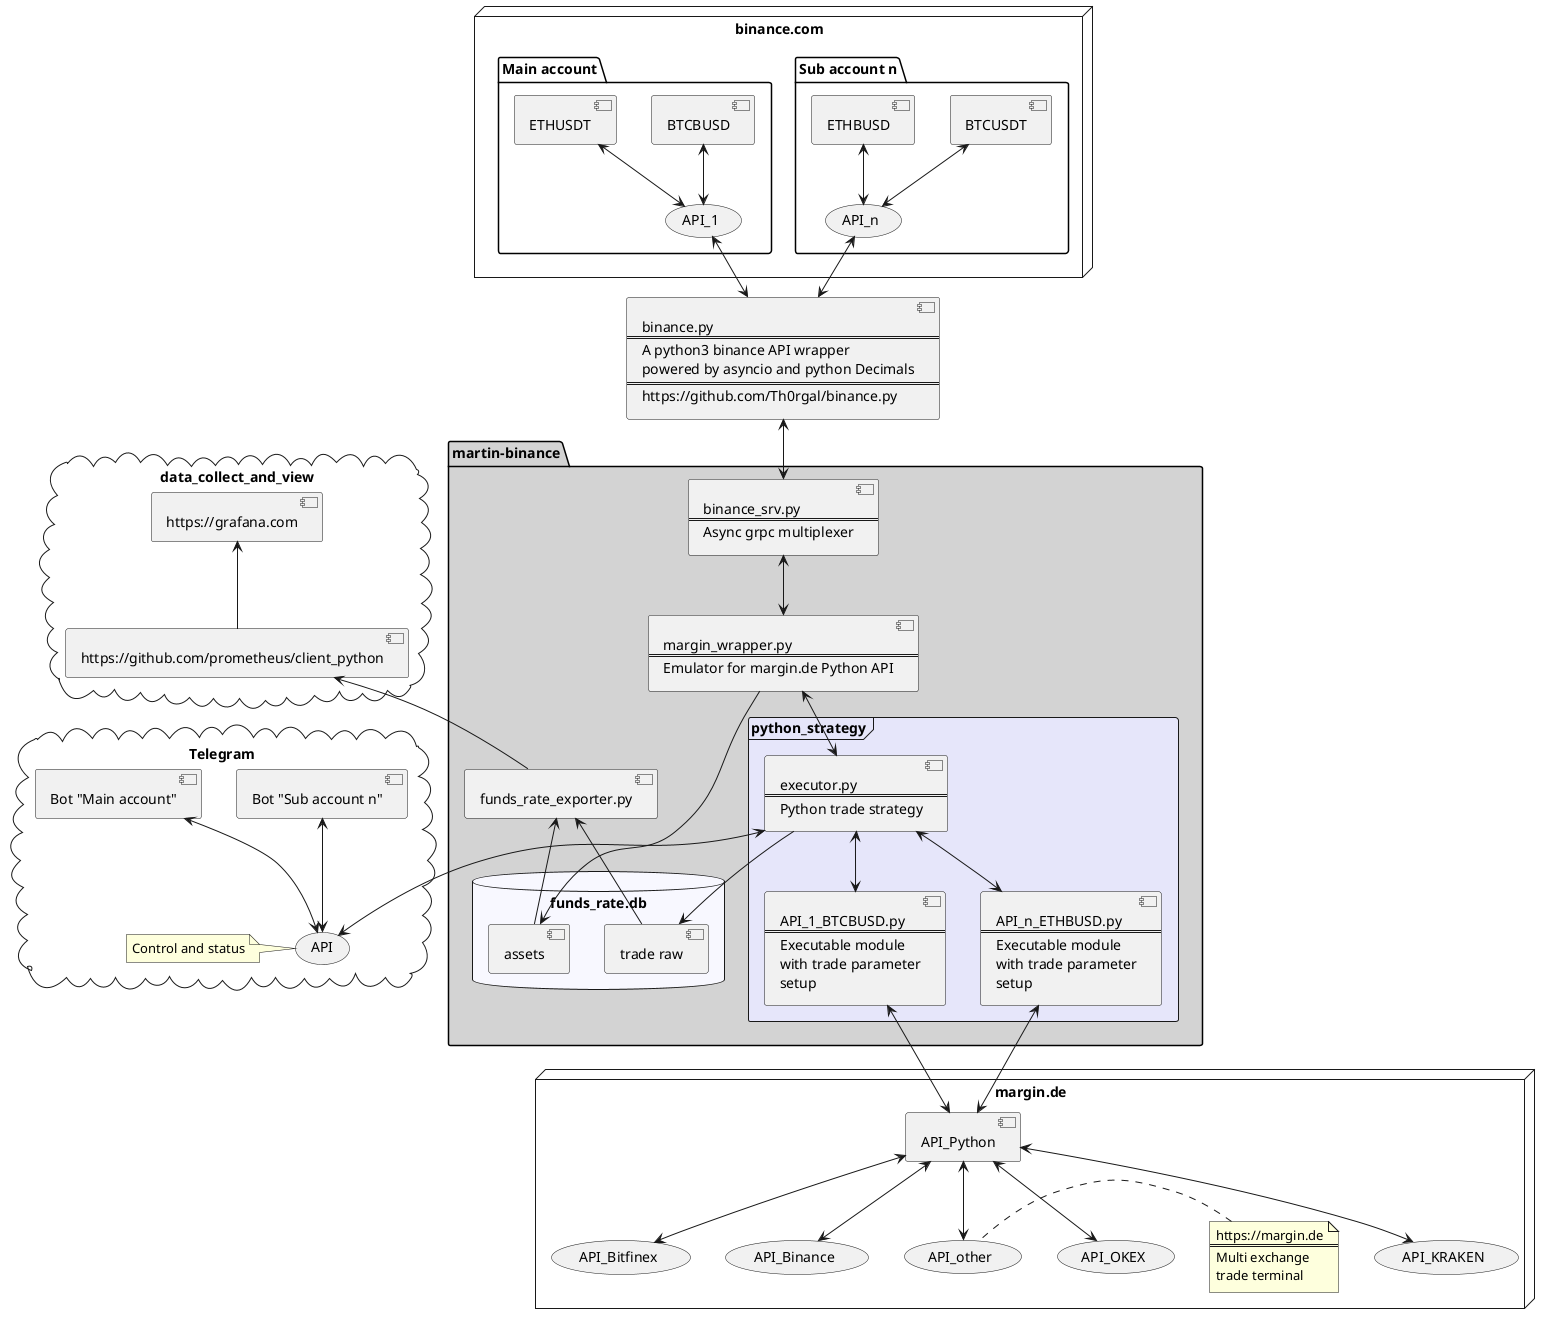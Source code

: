 @startuml
'https://plantuml.com/component-diagram

node "binance.com" {
    package "Sub account n" {
        [BTCUSDT] <--> (API_n)
        [ETHBUSD] <--> (API_n)
  }
    package "Main account" {
        [BTCBUSD] <--> (API_1)
        [ETHUSDT] <--> (API_1)
  }
}

component b2 [binance.py
===
A python3 binance API wrapper
powered by asyncio and python Decimals
===
https://github.com/Th0rgal/binance.py
]

package "martin-binance" #D3D3D3 {
    [funds_rate_exporter.py] as exp
    database funds_rate.db #F8F8FF {
    [assets] -up-> exp
    [trade raw] -up-> exp
    }
    component bs [
        binance_srv.py
        ===
        Async grpc multiplexer
    ]
    component mw [
        margin_wrapper.py
        ===
        Emulator for margin.de Python API
    ]
    frame python_strategy #E6E6FA {
        component ex [
            executor.py
            ===
            Python trade strategy
        ]
        component c1 [
            API_1_BTCBUSD.py
            ===
            Executable module
            with trade parameter
            setup
        ]
        component cn [
            API_n_ETHBUSD.py
            ===
            Executable module
            with trade parameter
            setup
        ]
   }
[mw] <-up-> [bs]
[ex] <-up-> [mw]
[c1] <-up-> [ex]
[cn] <-up-> [ex]
}

cloud Telegram {
    [Bot "Sub account n"] <-down-> (API)
    [Bot "Main account"] <-down-> (API)
    note left of API : Control and status
}

cloud data_collect_and_view {
[https://grafana.com] as gr
[https://github.com/prometheus/client_python] as prom
}

node "margin.de" {
    (API_OKEX) <-up-> [API_Python]
    (API_KRAKEN) <-up-> [API_Python]
    (API_Bitfinex) <-up-> [API_Python]
    (API_Binance) <-up-> [API_Python]
    (API_other) <-up-> [API_Python]
    note left
        https://margin.de
        ===
        Multi exchange
        trade terminal
    end note
}


[b2] <-up-> API_1
[b2] <-up-> API_n
[bs] <-up-> b2
[c1] <-down-> [API_Python]
[cn] <-down-> [API_Python]
[ex] --> [trade raw]
[mw] --> [assets]
[exp] -up-> prom
prom -up-> gr
[ex] <--> API

@enduml
